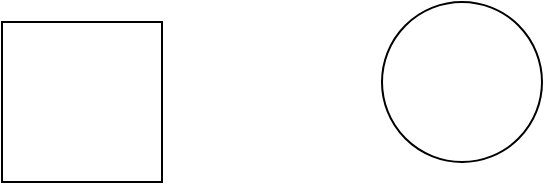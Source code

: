 <mxfile version="13.1.5" type="github">
  <diagram id="KFwsyfbDrRIvUyaEeLsq" name="Page-1">
    <mxGraphModel dx="1102" dy="585" grid="1" gridSize="10" guides="1" tooltips="1" connect="1" arrows="1" fold="1" page="1" pageScale="1" pageWidth="850" pageHeight="1100" math="0" shadow="0">
      <root>
        <mxCell id="0" />
        <mxCell id="1" parent="0" />
        <mxCell id="m3YmYXUr_C-4BHBmSooX-1" value="" style="whiteSpace=wrap;html=1;aspect=fixed;" vertex="1" parent="1">
          <mxGeometry x="410" y="220" width="80" height="80" as="geometry" />
        </mxCell>
        <mxCell id="m3YmYXUr_C-4BHBmSooX-2" value="" style="ellipse;whiteSpace=wrap;html=1;aspect=fixed;" vertex="1" parent="1">
          <mxGeometry x="600" y="210" width="80" height="80" as="geometry" />
        </mxCell>
      </root>
    </mxGraphModel>
  </diagram>
</mxfile>
